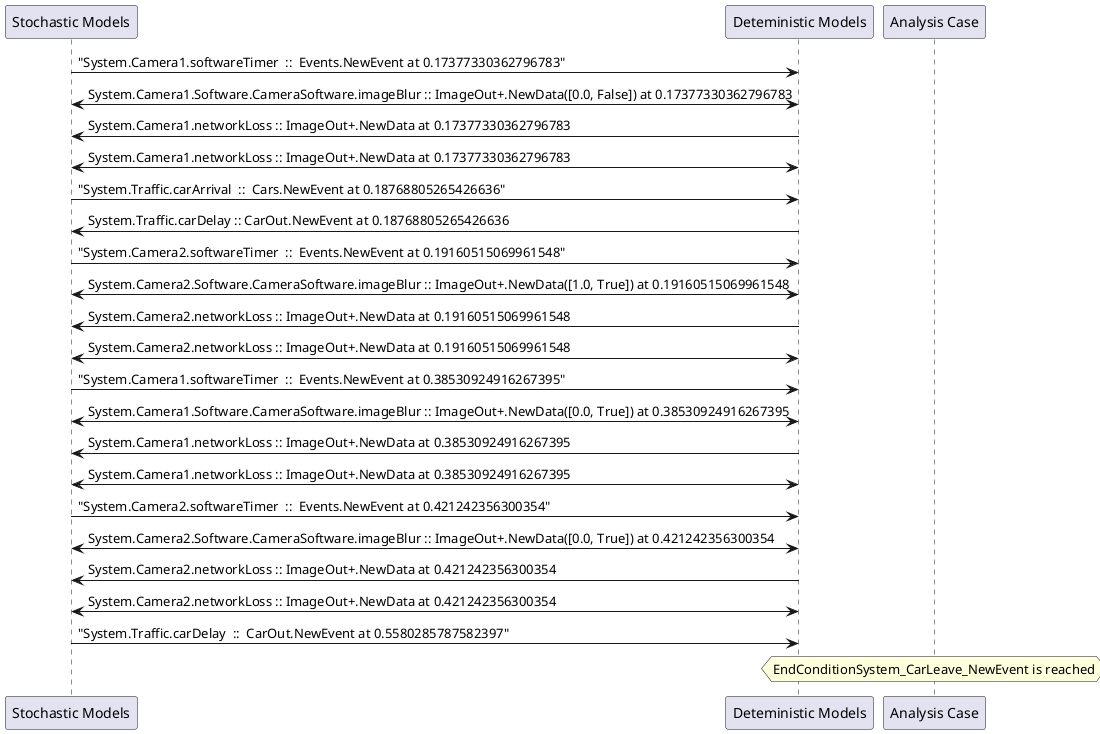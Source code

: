 
	@startuml
	participant "Stochastic Models" as stochmodel
	participant "Deteministic Models" as detmodel
	participant "Analysis Case" as analysis
	{7411_stop} stochmodel -> detmodel : "System.Camera1.softwareTimer  ::  Events.NewEvent at 0.17377330362796783"
detmodel <-> stochmodel : System.Camera1.Software.CameraSoftware.imageBlur :: ImageOut+.NewData([0.0, False]) at 0.17377330362796783
detmodel -> stochmodel : System.Camera1.networkLoss :: ImageOut+.NewData at 0.17377330362796783
detmodel <-> stochmodel : System.Camera1.networkLoss :: ImageOut+.NewData at 0.17377330362796783
{7441_stop} stochmodel -> detmodel : "System.Traffic.carArrival  ::  Cars.NewEvent at 0.18768805265426636"
{7452_start} detmodel -> stochmodel : System.Traffic.carDelay :: CarOut.NewEvent at 0.18768805265426636
{7426_stop} stochmodel -> detmodel : "System.Camera2.softwareTimer  ::  Events.NewEvent at 0.19160515069961548"
detmodel <-> stochmodel : System.Camera2.Software.CameraSoftware.imageBlur :: ImageOut+.NewData([1.0, True]) at 0.19160515069961548
detmodel -> stochmodel : System.Camera2.networkLoss :: ImageOut+.NewData at 0.19160515069961548
detmodel <-> stochmodel : System.Camera2.networkLoss :: ImageOut+.NewData at 0.19160515069961548
{7412_stop} stochmodel -> detmodel : "System.Camera1.softwareTimer  ::  Events.NewEvent at 0.38530924916267395"
detmodel <-> stochmodel : System.Camera1.Software.CameraSoftware.imageBlur :: ImageOut+.NewData([0.0, True]) at 0.38530924916267395
detmodel -> stochmodel : System.Camera1.networkLoss :: ImageOut+.NewData at 0.38530924916267395
detmodel <-> stochmodel : System.Camera1.networkLoss :: ImageOut+.NewData at 0.38530924916267395
{7427_stop} stochmodel -> detmodel : "System.Camera2.softwareTimer  ::  Events.NewEvent at 0.421242356300354"
detmodel <-> stochmodel : System.Camera2.Software.CameraSoftware.imageBlur :: ImageOut+.NewData([0.0, True]) at 0.421242356300354
detmodel -> stochmodel : System.Camera2.networkLoss :: ImageOut+.NewData at 0.421242356300354
detmodel <-> stochmodel : System.Camera2.networkLoss :: ImageOut+.NewData at 0.421242356300354
{7452_stop} stochmodel -> detmodel : "System.Traffic.carDelay  ::  CarOut.NewEvent at 0.5580285787582397"
{7452_start} <-> {7452_stop} : delay
hnote over analysis 
EndConditionSystem_CarLeave_NewEvent is reached
endnote
@enduml